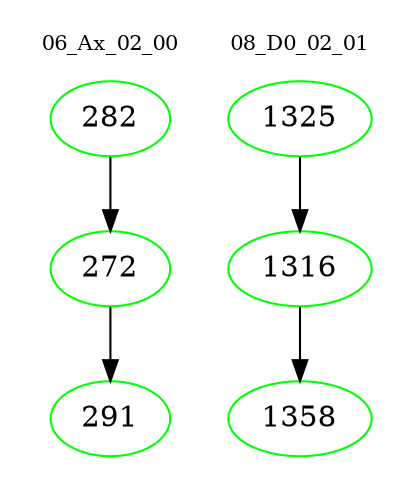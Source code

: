 digraph{
subgraph cluster_0 {
color = white
label = "06_Ax_02_00";
fontsize=10;
T0_282 [label="282", color="green"]
T0_282 -> T0_272 [color="black"]
T0_272 [label="272", color="green"]
T0_272 -> T0_291 [color="black"]
T0_291 [label="291", color="green"]
}
subgraph cluster_1 {
color = white
label = "08_D0_02_01";
fontsize=10;
T1_1325 [label="1325", color="green"]
T1_1325 -> T1_1316 [color="black"]
T1_1316 [label="1316", color="green"]
T1_1316 -> T1_1358 [color="black"]
T1_1358 [label="1358", color="green"]
}
}
